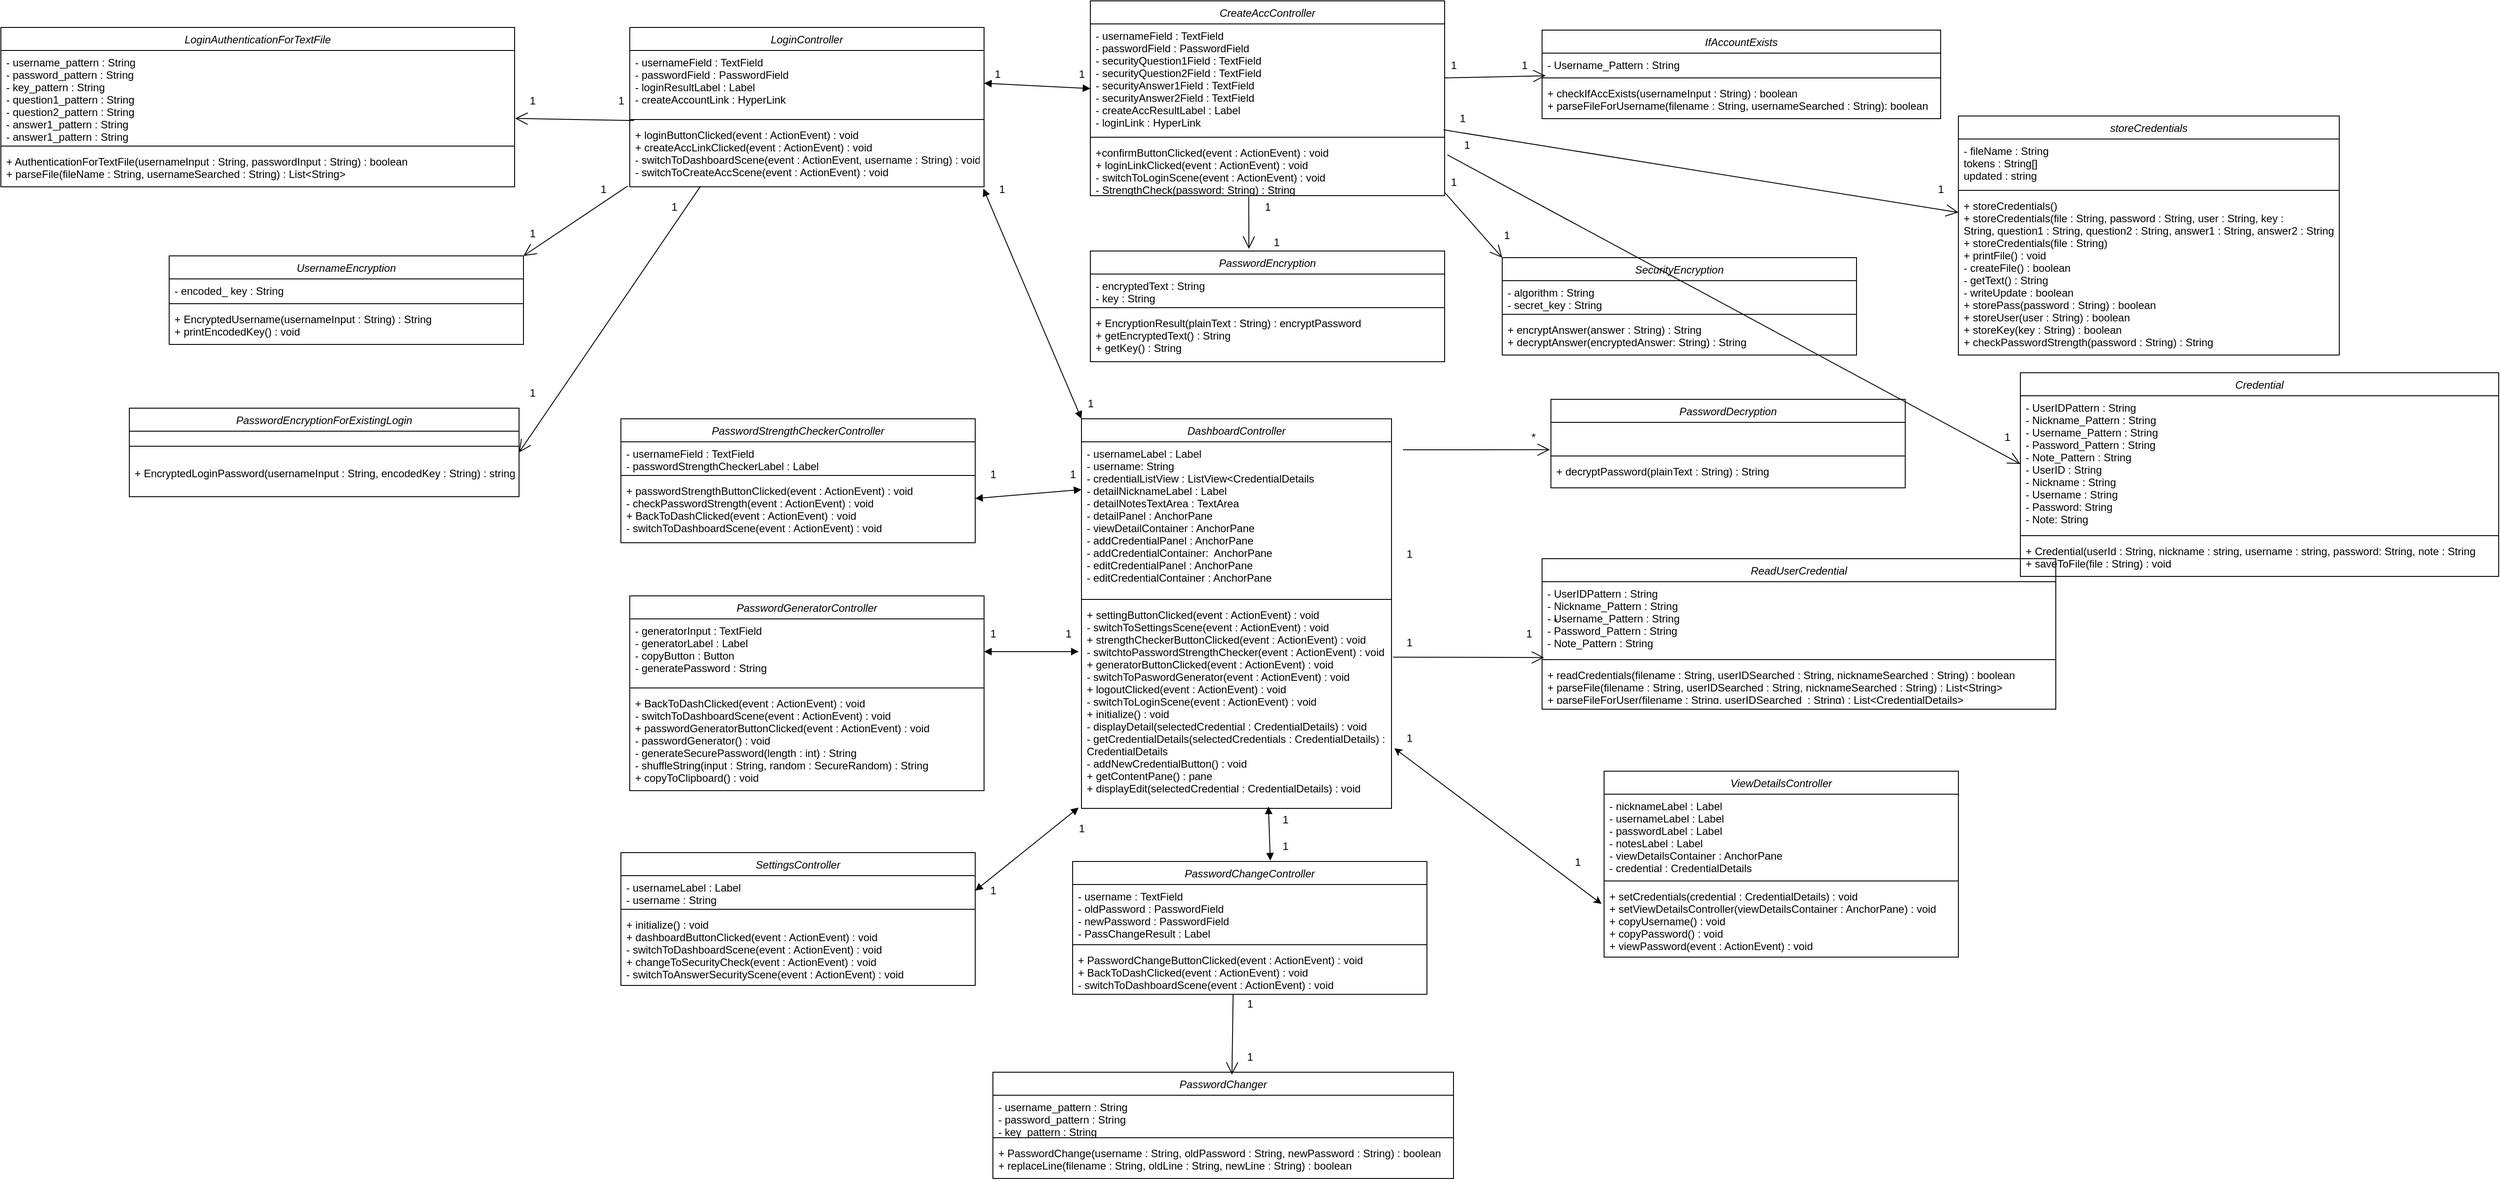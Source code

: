 <mxfile version="25.0.3">
  <diagram id="C5RBs43oDa-KdzZeNtuy" name="Page-1">
    <mxGraphModel dx="2074" dy="1121" grid="1" gridSize="10" guides="1" tooltips="1" connect="1" arrows="1" fold="1" page="1" pageScale="1" pageWidth="3000" pageHeight="1500" math="0" shadow="0">
      <root>
        <mxCell id="WIyWlLk6GJQsqaUBKTNV-0" />
        <mxCell id="WIyWlLk6GJQsqaUBKTNV-1" parent="WIyWlLk6GJQsqaUBKTNV-0" />
        <mxCell id="zkfFHV4jXpPFQw0GAbJ--0" value="LoginController" style="swimlane;fontStyle=2;align=center;verticalAlign=top;childLayout=stackLayout;horizontal=1;startSize=26;horizontalStack=0;resizeParent=1;resizeLast=0;collapsible=1;marginBottom=0;rounded=0;shadow=0;strokeWidth=1;" parent="WIyWlLk6GJQsqaUBKTNV-1" vertex="1">
          <mxGeometry x="890" y="90" width="400" height="180" as="geometry">
            <mxRectangle x="230" y="140" width="160" height="26" as="alternateBounds" />
          </mxGeometry>
        </mxCell>
        <mxCell id="zkfFHV4jXpPFQw0GAbJ--1" value="- usernameField : TextField&#xa;- passwordField : PasswordField&#xa;- loginResultLabel : Label&#xa;- createAccountLink : HyperLink&#xa;&#xa;" style="text;align=left;verticalAlign=top;spacingLeft=4;spacingRight=4;overflow=hidden;rotatable=0;points=[[0,0.5],[1,0.5]];portConstraint=eastwest;" parent="zkfFHV4jXpPFQw0GAbJ--0" vertex="1">
          <mxGeometry y="26" width="400" height="74" as="geometry" />
        </mxCell>
        <mxCell id="zkfFHV4jXpPFQw0GAbJ--4" value="" style="line;html=1;strokeWidth=1;align=left;verticalAlign=middle;spacingTop=-1;spacingLeft=3;spacingRight=3;rotatable=0;labelPosition=right;points=[];portConstraint=eastwest;" parent="zkfFHV4jXpPFQw0GAbJ--0" vertex="1">
          <mxGeometry y="100" width="400" height="8" as="geometry" />
        </mxCell>
        <mxCell id="zkfFHV4jXpPFQw0GAbJ--5" value="+ loginButtonClicked(event : ActionEvent) : void&#xa;+ createAccLinkClicked(event : ActionEvent) : void&#xa;- switchToDashboardScene(event : ActionEvent, username : String) : void&#xa;- switchToCreateAccScene(event : ActionEvent) : void&#xa;&#xa;" style="text;align=left;verticalAlign=top;spacingLeft=4;spacingRight=4;overflow=hidden;rotatable=0;points=[[0,0.5],[1,0.5]];portConstraint=eastwest;" parent="zkfFHV4jXpPFQw0GAbJ--0" vertex="1">
          <mxGeometry y="108" width="400" height="72" as="geometry" />
        </mxCell>
        <mxCell id="l0dRIvrW9T533fnr_r0f-0" value="CreateAccController" style="swimlane;fontStyle=2;align=center;verticalAlign=top;childLayout=stackLayout;horizontal=1;startSize=26;horizontalStack=0;resizeParent=1;resizeLast=0;collapsible=1;marginBottom=0;rounded=0;shadow=0;strokeWidth=1;" parent="WIyWlLk6GJQsqaUBKTNV-1" vertex="1">
          <mxGeometry x="1410" y="60" width="400" height="220" as="geometry">
            <mxRectangle x="230" y="140" width="160" height="26" as="alternateBounds" />
          </mxGeometry>
        </mxCell>
        <mxCell id="l0dRIvrW9T533fnr_r0f-1" value="- usernameField : TextField&#xa;- passwordField : PasswordField&#xa;- securityQuestion1Field : TextField&#xa;- securityQuestion2Field : TextField&#xa;- securityAnswer1Field : TextField&#xa;- securityAnswer2Field : TextField&#xa;- createAccResultLabel : Label&#xa;- loginLink : HyperLink&#xa;&#xa;&#xa;" style="text;align=left;verticalAlign=top;spacingLeft=4;spacingRight=4;overflow=hidden;rotatable=0;points=[[0,0.5],[1,0.5]];portConstraint=eastwest;" parent="l0dRIvrW9T533fnr_r0f-0" vertex="1">
          <mxGeometry y="26" width="400" height="124" as="geometry" />
        </mxCell>
        <mxCell id="l0dRIvrW9T533fnr_r0f-2" value="" style="line;html=1;strokeWidth=1;align=left;verticalAlign=middle;spacingTop=-1;spacingLeft=3;spacingRight=3;rotatable=0;labelPosition=right;points=[];portConstraint=eastwest;" parent="l0dRIvrW9T533fnr_r0f-0" vertex="1">
          <mxGeometry y="150" width="400" height="8" as="geometry" />
        </mxCell>
        <mxCell id="l0dRIvrW9T533fnr_r0f-3" value="+confirmButtonClicked(event : ActionEvent) : void&#xa;+ loginLinkClicked(event : ActionEvent) : void&#xa;- switchToLoginScene(event : ActionEvent) : void&#xa;- StrengthCheck(password: String) : String&#xa;" style="text;align=left;verticalAlign=top;spacingLeft=4;spacingRight=4;overflow=hidden;rotatable=0;points=[[0,0.5],[1,0.5]];portConstraint=eastwest;" parent="l0dRIvrW9T533fnr_r0f-0" vertex="1">
          <mxGeometry y="158" width="400" height="62" as="geometry" />
        </mxCell>
        <mxCell id="l0dRIvrW9T533fnr_r0f-4" value="DashboardController" style="swimlane;fontStyle=2;align=center;verticalAlign=top;childLayout=stackLayout;horizontal=1;startSize=26;horizontalStack=0;resizeParent=1;resizeLast=0;collapsible=1;marginBottom=0;rounded=0;shadow=0;strokeWidth=1;" parent="WIyWlLk6GJQsqaUBKTNV-1" vertex="1">
          <mxGeometry x="1400" y="532" width="350" height="440" as="geometry">
            <mxRectangle x="230" y="140" width="160" height="26" as="alternateBounds" />
          </mxGeometry>
        </mxCell>
        <mxCell id="l0dRIvrW9T533fnr_r0f-5" value="- usernameLabel : Label&#xa;- username: String&#xa;- credentialListView : ListView&lt;CredentialDetails&#xa;- detailNicknameLabel : Label&#xa;- detailNotesTextArea : TextArea&#xa;- detailPanel : AnchorPane&#xa;- viewDetailContainer : AnchorPane&#xa;- addCredentialPanel : AnchorPane&#xa;- addCredentialContainer:  AnchorPane&#xa;- editCredentialPanel : AnchorPane&#xa;- editCredentialContainer : AnchorPane&#xa;&#xa;&#xa;&#xa;" style="text;align=left;verticalAlign=top;spacingLeft=4;spacingRight=4;overflow=hidden;rotatable=0;points=[[0,0.5],[1,0.5]];portConstraint=eastwest;" parent="l0dRIvrW9T533fnr_r0f-4" vertex="1">
          <mxGeometry y="26" width="350" height="174" as="geometry" />
        </mxCell>
        <mxCell id="l0dRIvrW9T533fnr_r0f-6" value="" style="line;html=1;strokeWidth=1;align=left;verticalAlign=middle;spacingTop=-1;spacingLeft=3;spacingRight=3;rotatable=0;labelPosition=right;points=[];portConstraint=eastwest;" parent="l0dRIvrW9T533fnr_r0f-4" vertex="1">
          <mxGeometry y="200" width="350" height="8" as="geometry" />
        </mxCell>
        <mxCell id="l0dRIvrW9T533fnr_r0f-7" value="+ settingButtonClicked(event : ActionEvent) : void&#xa;- switchToSettingsScene(event : ActionEvent) : void&#xa;+ strengthCheckerButtonClicked(event : ActionEvent) : void&#xa;- switchtoPasswordStrengthChecker(event : ActionEvent) : void&#xa;+ generatorButtonClicked(event : ActionEvent) : void&#xa;- switchToPaswordGenerator(event : ActionEvent) : void&#xa;+ logoutClicked(event : ActionEvent) : void&#xa;- switchToLoginScene(event : ActionEvent) : void&#xa;+ initialize() : void&#xa;- displayDetail(selectedCredential : CredentialDetails) : void&#xa;- getCredentialDetails(selectedCredentials : CredentialDetails) : &#xa;CredentialDetails&#xa;- addNewCredentialButton() : void&#xa;+ getContentPane() : pane&#xa;+ displayEdit(selectedCredential : CredentialDetails) : void&#xa;&#xa;&#xa;&#xa;&#xa;&#xa;&#xa;" style="text;align=left;verticalAlign=top;spacingLeft=4;spacingRight=4;overflow=hidden;rotatable=0;points=[[0,0.5],[1,0.5]];portConstraint=eastwest;" parent="l0dRIvrW9T533fnr_r0f-4" vertex="1">
          <mxGeometry y="208" width="350" height="232" as="geometry" />
        </mxCell>
        <mxCell id="l0dRIvrW9T533fnr_r0f-8" value="PasswordStrengthCheckerController" style="swimlane;fontStyle=2;align=center;verticalAlign=top;childLayout=stackLayout;horizontal=1;startSize=26;horizontalStack=0;resizeParent=1;resizeLast=0;collapsible=1;marginBottom=0;rounded=0;shadow=0;strokeWidth=1;" parent="WIyWlLk6GJQsqaUBKTNV-1" vertex="1">
          <mxGeometry x="880" y="532" width="400" height="140" as="geometry">
            <mxRectangle x="230" y="140" width="160" height="26" as="alternateBounds" />
          </mxGeometry>
        </mxCell>
        <mxCell id="l0dRIvrW9T533fnr_r0f-9" value="- usernameField : TextField&#xa;- passwordStrengthCheckerLabel : Label&#xa;&#xa;&#xa;" style="text;align=left;verticalAlign=top;spacingLeft=4;spacingRight=4;overflow=hidden;rotatable=0;points=[[0,0.5],[1,0.5]];portConstraint=eastwest;" parent="l0dRIvrW9T533fnr_r0f-8" vertex="1">
          <mxGeometry y="26" width="400" height="34" as="geometry" />
        </mxCell>
        <mxCell id="l0dRIvrW9T533fnr_r0f-10" value="" style="line;html=1;strokeWidth=1;align=left;verticalAlign=middle;spacingTop=-1;spacingLeft=3;spacingRight=3;rotatable=0;labelPosition=right;points=[];portConstraint=eastwest;" parent="l0dRIvrW9T533fnr_r0f-8" vertex="1">
          <mxGeometry y="60" width="400" height="8" as="geometry" />
        </mxCell>
        <mxCell id="l0dRIvrW9T533fnr_r0f-11" value="+ passwordStrengthButtonClicked(event : ActionEvent) : void&#xa;- checkPasswordStrength(event : ActionEvent) : void&#xa;+ BackToDashClicked(event : ActionEvent) : void&#xa;- switchToDashboardScene(event : ActionEvent) : void&#xa;" style="text;align=left;verticalAlign=top;spacingLeft=4;spacingRight=4;overflow=hidden;rotatable=0;points=[[0,0.5],[1,0.5]];portConstraint=eastwest;" parent="l0dRIvrW9T533fnr_r0f-8" vertex="1">
          <mxGeometry y="68" width="400" height="62" as="geometry" />
        </mxCell>
        <mxCell id="l0dRIvrW9T533fnr_r0f-12" value="PasswordGeneratorController" style="swimlane;fontStyle=2;align=center;verticalAlign=top;childLayout=stackLayout;horizontal=1;startSize=26;horizontalStack=0;resizeParent=1;resizeLast=0;collapsible=1;marginBottom=0;rounded=0;shadow=0;strokeWidth=1;" parent="WIyWlLk6GJQsqaUBKTNV-1" vertex="1">
          <mxGeometry x="890" y="732" width="400" height="220" as="geometry">
            <mxRectangle x="230" y="140" width="160" height="26" as="alternateBounds" />
          </mxGeometry>
        </mxCell>
        <mxCell id="l0dRIvrW9T533fnr_r0f-13" value="- generatorInput : TextField&#xa;- generatorLabel : Label&#xa;- copyButton : Button&#xa;- generatePassword : String&#xa;&#xa;&#xa;&#xa;" style="text;align=left;verticalAlign=top;spacingLeft=4;spacingRight=4;overflow=hidden;rotatable=0;points=[[0,0.5],[1,0.5]];portConstraint=eastwest;" parent="l0dRIvrW9T533fnr_r0f-12" vertex="1">
          <mxGeometry y="26" width="400" height="74" as="geometry" />
        </mxCell>
        <mxCell id="l0dRIvrW9T533fnr_r0f-14" value="" style="line;html=1;strokeWidth=1;align=left;verticalAlign=middle;spacingTop=-1;spacingLeft=3;spacingRight=3;rotatable=0;labelPosition=right;points=[];portConstraint=eastwest;" parent="l0dRIvrW9T533fnr_r0f-12" vertex="1">
          <mxGeometry y="100" width="400" height="8" as="geometry" />
        </mxCell>
        <mxCell id="l0dRIvrW9T533fnr_r0f-15" value="+ BackToDashClicked(event : ActionEvent) : void&#xa;- switchToDashboardScene(event : ActionEvent) : void&#xa;+ passwordGeneratorButtonClicked(event : ActionEvent) : void&#xa;- passwordGenerator() : void&#xa;- generateSecurePassword(length : int) : String&#xa;- shuffleString(input : String, random : SecureRandom) : String&#xa;+ copyToClipboard() : void&#xa;&#xa;" style="text;align=left;verticalAlign=top;spacingLeft=4;spacingRight=4;overflow=hidden;rotatable=0;points=[[0,0.5],[1,0.5]];portConstraint=eastwest;" parent="l0dRIvrW9T533fnr_r0f-12" vertex="1">
          <mxGeometry y="108" width="400" height="112" as="geometry" />
        </mxCell>
        <mxCell id="l0dRIvrW9T533fnr_r0f-16" value="SettingsController" style="swimlane;fontStyle=2;align=center;verticalAlign=top;childLayout=stackLayout;horizontal=1;startSize=26;horizontalStack=0;resizeParent=1;resizeLast=0;collapsible=1;marginBottom=0;rounded=0;shadow=0;strokeWidth=1;" parent="WIyWlLk6GJQsqaUBKTNV-1" vertex="1">
          <mxGeometry x="880" y="1022" width="400" height="150" as="geometry">
            <mxRectangle x="230" y="140" width="160" height="26" as="alternateBounds" />
          </mxGeometry>
        </mxCell>
        <mxCell id="l0dRIvrW9T533fnr_r0f-17" value="- usernameLabel : Label&#xa;- username : String&#xa;&#xa;&#xa;" style="text;align=left;verticalAlign=top;spacingLeft=4;spacingRight=4;overflow=hidden;rotatable=0;points=[[0,0.5],[1,0.5]];portConstraint=eastwest;" parent="l0dRIvrW9T533fnr_r0f-16" vertex="1">
          <mxGeometry y="26" width="400" height="34" as="geometry" />
        </mxCell>
        <mxCell id="l0dRIvrW9T533fnr_r0f-18" value="" style="line;html=1;strokeWidth=1;align=left;verticalAlign=middle;spacingTop=-1;spacingLeft=3;spacingRight=3;rotatable=0;labelPosition=right;points=[];portConstraint=eastwest;" parent="l0dRIvrW9T533fnr_r0f-16" vertex="1">
          <mxGeometry y="60" width="400" height="8" as="geometry" />
        </mxCell>
        <mxCell id="l0dRIvrW9T533fnr_r0f-19" value="+ initialize() : void&#xa;+ dashboardButtonClicked(event : ActionEvent) : void&#xa;- switchToDashboardScene(event : ActionEvent) : void&#xa;+ changeToSecurityCheck(event : ActionEvent) : void&#xa;- switchToAnswerSecurityScene(event : ActionEvent) : void&#xa;&#xa;&#xa;" style="text;align=left;verticalAlign=top;spacingLeft=4;spacingRight=4;overflow=hidden;rotatable=0;points=[[0,0.5],[1,0.5]];portConstraint=eastwest;" parent="l0dRIvrW9T533fnr_r0f-16" vertex="1">
          <mxGeometry y="68" width="400" height="82" as="geometry" />
        </mxCell>
        <mxCell id="l0dRIvrW9T533fnr_r0f-20" value="IfAccountExists" style="swimlane;fontStyle=2;align=center;verticalAlign=top;childLayout=stackLayout;horizontal=1;startSize=26;horizontalStack=0;resizeParent=1;resizeLast=0;collapsible=1;marginBottom=0;rounded=0;shadow=0;strokeWidth=1;" parent="WIyWlLk6GJQsqaUBKTNV-1" vertex="1">
          <mxGeometry x="1920" y="93" width="450" height="100" as="geometry">
            <mxRectangle x="230" y="140" width="160" height="26" as="alternateBounds" />
          </mxGeometry>
        </mxCell>
        <mxCell id="l0dRIvrW9T533fnr_r0f-21" value="- Username_Pattern : String&#xa;&#xa;&#xa;" style="text;align=left;verticalAlign=top;spacingLeft=4;spacingRight=4;overflow=hidden;rotatable=0;points=[[0,0.5],[1,0.5]];portConstraint=eastwest;" parent="l0dRIvrW9T533fnr_r0f-20" vertex="1">
          <mxGeometry y="26" width="450" height="24" as="geometry" />
        </mxCell>
        <mxCell id="l0dRIvrW9T533fnr_r0f-22" value="" style="line;html=1;strokeWidth=1;align=left;verticalAlign=middle;spacingTop=-1;spacingLeft=3;spacingRight=3;rotatable=0;labelPosition=right;points=[];portConstraint=eastwest;" parent="l0dRIvrW9T533fnr_r0f-20" vertex="1">
          <mxGeometry y="50" width="450" height="8" as="geometry" />
        </mxCell>
        <mxCell id="l0dRIvrW9T533fnr_r0f-23" value="+ checkIfAccExists(usernameInput : String) : boolean&#xa;+ parseFileForUsername(filename : String, usernameSearched : String): boolean&#xa;&#xa;&#xa;" style="text;align=left;verticalAlign=top;spacingLeft=4;spacingRight=4;overflow=hidden;rotatable=0;points=[[0,0.5],[1,0.5]];portConstraint=eastwest;" parent="l0dRIvrW9T533fnr_r0f-20" vertex="1">
          <mxGeometry y="58" width="450" height="42" as="geometry" />
        </mxCell>
        <mxCell id="l0dRIvrW9T533fnr_r0f-25" value="ReadUserCredential" style="swimlane;fontStyle=2;align=center;verticalAlign=top;childLayout=stackLayout;horizontal=1;startSize=26;horizontalStack=0;resizeParent=1;resizeLast=0;collapsible=1;marginBottom=0;rounded=0;shadow=0;strokeWidth=1;" parent="WIyWlLk6GJQsqaUBKTNV-1" vertex="1">
          <mxGeometry x="1920" y="690" width="580" height="170" as="geometry">
            <mxRectangle x="230" y="140" width="160" height="26" as="alternateBounds" />
          </mxGeometry>
        </mxCell>
        <mxCell id="l0dRIvrW9T533fnr_r0f-26" value="- UserIDPattern : String&#xa;- Nickname_Pattern : String&#xa;- Username_Pattern : String&#xa;- Password_Pattern : String&#xa;- Note_Pattern : String&#xa;&#xa;&#xa;&#xa;&#xa;" style="text;align=left;verticalAlign=top;spacingLeft=4;spacingRight=4;overflow=hidden;rotatable=0;points=[[0,0.5],[1,0.5]];portConstraint=eastwest;" parent="l0dRIvrW9T533fnr_r0f-25" vertex="1">
          <mxGeometry y="26" width="580" height="84" as="geometry" />
        </mxCell>
        <mxCell id="l0dRIvrW9T533fnr_r0f-27" value="" style="line;html=1;strokeWidth=1;align=left;verticalAlign=middle;spacingTop=-1;spacingLeft=3;spacingRight=3;rotatable=0;labelPosition=right;points=[];portConstraint=eastwest;" parent="l0dRIvrW9T533fnr_r0f-25" vertex="1">
          <mxGeometry y="110" width="580" height="8" as="geometry" />
        </mxCell>
        <mxCell id="l0dRIvrW9T533fnr_r0f-28" value="+ readCredentials(filename : String, userIDSearched : String, nicknameSearched : String) : boolean&#xa;+ parseFile(filename : String, userIDSearched : String, nicknameSearched : String) : List&lt;String&gt;&#xa;+ parseFileForUser(filename : String, userIDSearched  : String) : List&lt;CredentialDetails&gt;&#xa;&#xa;&#xa;&#xa;&#xa;" style="text;align=left;verticalAlign=top;spacingLeft=4;spacingRight=4;overflow=hidden;rotatable=0;points=[[0,0.5],[1,0.5]];portConstraint=eastwest;" parent="l0dRIvrW9T533fnr_r0f-25" vertex="1">
          <mxGeometry y="118" width="580" height="42" as="geometry" />
        </mxCell>
        <mxCell id="l0dRIvrW9T533fnr_r0f-29" value="LoginAuthenticationForTextFile" style="swimlane;fontStyle=2;align=center;verticalAlign=top;childLayout=stackLayout;horizontal=1;startSize=26;horizontalStack=0;resizeParent=1;resizeLast=0;collapsible=1;marginBottom=0;rounded=0;shadow=0;strokeWidth=1;" parent="WIyWlLk6GJQsqaUBKTNV-1" vertex="1">
          <mxGeometry x="180" y="90" width="580" height="180" as="geometry">
            <mxRectangle x="230" y="140" width="160" height="26" as="alternateBounds" />
          </mxGeometry>
        </mxCell>
        <mxCell id="l0dRIvrW9T533fnr_r0f-30" value="- username_pattern : String&#xa;- password_pattern : String&#xa;- key_pattern : String&#xa;- question1_pattern : String&#xa;- question2_pattern : String&#xa;- answer1_pattern : String&#xa;- answer1_pattern : String&#xa;&#xa;&#xa;&#xa;&#xa;" style="text;align=left;verticalAlign=top;spacingLeft=4;spacingRight=4;overflow=hidden;rotatable=0;points=[[0,0.5],[1,0.5]];portConstraint=eastwest;" parent="l0dRIvrW9T533fnr_r0f-29" vertex="1">
          <mxGeometry y="26" width="580" height="104" as="geometry" />
        </mxCell>
        <mxCell id="l0dRIvrW9T533fnr_r0f-31" value="" style="line;html=1;strokeWidth=1;align=left;verticalAlign=middle;spacingTop=-1;spacingLeft=3;spacingRight=3;rotatable=0;labelPosition=right;points=[];portConstraint=eastwest;" parent="l0dRIvrW9T533fnr_r0f-29" vertex="1">
          <mxGeometry y="130" width="580" height="8" as="geometry" />
        </mxCell>
        <mxCell id="l0dRIvrW9T533fnr_r0f-32" value="+ AuthenticationForTextFile(usernameInput : String, passwordInput : String) : boolean&#xa;+ parseFile(fileName : String, usernameSearched : String) : List&lt;String&gt;&#xa;&#xa;&#xa;&#xa;&#xa;&#xa;" style="text;align=left;verticalAlign=top;spacingLeft=4;spacingRight=4;overflow=hidden;rotatable=0;points=[[0,0.5],[1,0.5]];portConstraint=eastwest;" parent="l0dRIvrW9T533fnr_r0f-29" vertex="1">
          <mxGeometry y="138" width="580" height="42" as="geometry" />
        </mxCell>
        <mxCell id="l0dRIvrW9T533fnr_r0f-33" value="PasswordChangeController" style="swimlane;fontStyle=2;align=center;verticalAlign=top;childLayout=stackLayout;horizontal=1;startSize=26;horizontalStack=0;resizeParent=1;resizeLast=0;collapsible=1;marginBottom=0;rounded=0;shadow=0;strokeWidth=1;" parent="WIyWlLk6GJQsqaUBKTNV-1" vertex="1">
          <mxGeometry x="1390" y="1032" width="400" height="150" as="geometry">
            <mxRectangle x="230" y="140" width="160" height="26" as="alternateBounds" />
          </mxGeometry>
        </mxCell>
        <mxCell id="l0dRIvrW9T533fnr_r0f-34" value="- username : TextField&#xa;- oldPassword : PasswordField&#xa;- newPassword : PasswordField&#xa;- PassChangeResult : Label&#xa;&#xa;&#xa;&#xa;" style="text;align=left;verticalAlign=top;spacingLeft=4;spacingRight=4;overflow=hidden;rotatable=0;points=[[0,0.5],[1,0.5]];portConstraint=eastwest;" parent="l0dRIvrW9T533fnr_r0f-33" vertex="1">
          <mxGeometry y="26" width="400" height="64" as="geometry" />
        </mxCell>
        <mxCell id="l0dRIvrW9T533fnr_r0f-35" value="" style="line;html=1;strokeWidth=1;align=left;verticalAlign=middle;spacingTop=-1;spacingLeft=3;spacingRight=3;rotatable=0;labelPosition=right;points=[];portConstraint=eastwest;" parent="l0dRIvrW9T533fnr_r0f-33" vertex="1">
          <mxGeometry y="90" width="400" height="8" as="geometry" />
        </mxCell>
        <mxCell id="l0dRIvrW9T533fnr_r0f-36" value="+ PasswordChangeButtonClicked(event : ActionEvent) : void&#xa;+ BackToDashClicked(event : ActionEvent) : void&#xa;- switchToDashboardScene(event : ActionEvent) : void" style="text;align=left;verticalAlign=top;spacingLeft=4;spacingRight=4;overflow=hidden;rotatable=0;points=[[0,0.5],[1,0.5]];portConstraint=eastwest;" parent="l0dRIvrW9T533fnr_r0f-33" vertex="1">
          <mxGeometry y="98" width="400" height="52" as="geometry" />
        </mxCell>
        <mxCell id="l0dRIvrW9T533fnr_r0f-37" value="PasswordEncryption" style="swimlane;fontStyle=2;align=center;verticalAlign=top;childLayout=stackLayout;horizontal=1;startSize=26;horizontalStack=0;resizeParent=1;resizeLast=0;collapsible=1;marginBottom=0;rounded=0;shadow=0;strokeWidth=1;" parent="WIyWlLk6GJQsqaUBKTNV-1" vertex="1">
          <mxGeometry x="1410" y="342.5" width="400" height="125" as="geometry">
            <mxRectangle x="230" y="140" width="160" height="26" as="alternateBounds" />
          </mxGeometry>
        </mxCell>
        <mxCell id="l0dRIvrW9T533fnr_r0f-38" value="- encryptedText : String&#xa;- key : String" style="text;align=left;verticalAlign=top;spacingLeft=4;spacingRight=4;overflow=hidden;rotatable=0;points=[[0,0.5],[1,0.5]];portConstraint=eastwest;" parent="l0dRIvrW9T533fnr_r0f-37" vertex="1">
          <mxGeometry y="26" width="400" height="34" as="geometry" />
        </mxCell>
        <mxCell id="l0dRIvrW9T533fnr_r0f-39" value="" style="line;html=1;strokeWidth=1;align=left;verticalAlign=middle;spacingTop=-1;spacingLeft=3;spacingRight=3;rotatable=0;labelPosition=right;points=[];portConstraint=eastwest;" parent="l0dRIvrW9T533fnr_r0f-37" vertex="1">
          <mxGeometry y="60" width="400" height="8" as="geometry" />
        </mxCell>
        <mxCell id="l0dRIvrW9T533fnr_r0f-40" value="+ EncryptionResult(plainText : String) : encryptPassword&#xa;+ getEncryptedText() : String&#xa;+ getKey() : String&#xa;&#xa;" style="text;align=left;verticalAlign=top;spacingLeft=4;spacingRight=4;overflow=hidden;rotatable=0;points=[[0,0.5],[1,0.5]];portConstraint=eastwest;" parent="l0dRIvrW9T533fnr_r0f-37" vertex="1">
          <mxGeometry y="68" width="400" height="52" as="geometry" />
        </mxCell>
        <mxCell id="l0dRIvrW9T533fnr_r0f-42" value="PasswordDecryption" style="swimlane;fontStyle=2;align=center;verticalAlign=top;childLayout=stackLayout;horizontal=1;startSize=26;horizontalStack=0;resizeParent=1;resizeLast=0;collapsible=1;marginBottom=0;rounded=0;shadow=0;strokeWidth=1;" parent="WIyWlLk6GJQsqaUBKTNV-1" vertex="1">
          <mxGeometry x="1930" y="510" width="400" height="100" as="geometry">
            <mxRectangle x="230" y="140" width="160" height="26" as="alternateBounds" />
          </mxGeometry>
        </mxCell>
        <mxCell id="l0dRIvrW9T533fnr_r0f-43" value="&#xa;" style="text;align=left;verticalAlign=top;spacingLeft=4;spacingRight=4;overflow=hidden;rotatable=0;points=[[0,0.5],[1,0.5]];portConstraint=eastwest;" parent="l0dRIvrW9T533fnr_r0f-42" vertex="1">
          <mxGeometry y="26" width="400" height="34" as="geometry" />
        </mxCell>
        <mxCell id="l0dRIvrW9T533fnr_r0f-44" value="" style="line;html=1;strokeWidth=1;align=left;verticalAlign=middle;spacingTop=-1;spacingLeft=3;spacingRight=3;rotatable=0;labelPosition=right;points=[];portConstraint=eastwest;" parent="l0dRIvrW9T533fnr_r0f-42" vertex="1">
          <mxGeometry y="60" width="400" height="8" as="geometry" />
        </mxCell>
        <mxCell id="l0dRIvrW9T533fnr_r0f-45" value="+ decryptPassword(plainText : String) : String&#xa;&#xa;" style="text;align=left;verticalAlign=top;spacingLeft=4;spacingRight=4;overflow=hidden;rotatable=0;points=[[0,0.5],[1,0.5]];portConstraint=eastwest;" parent="l0dRIvrW9T533fnr_r0f-42" vertex="1">
          <mxGeometry y="68" width="400" height="32" as="geometry" />
        </mxCell>
        <mxCell id="l0dRIvrW9T533fnr_r0f-46" value="PasswordChanger" style="swimlane;fontStyle=2;align=center;verticalAlign=top;childLayout=stackLayout;horizontal=1;startSize=26;horizontalStack=0;resizeParent=1;resizeLast=0;collapsible=1;marginBottom=0;rounded=0;shadow=0;strokeWidth=1;" parent="WIyWlLk6GJQsqaUBKTNV-1" vertex="1">
          <mxGeometry x="1300" y="1270" width="520" height="120" as="geometry">
            <mxRectangle x="230" y="140" width="160" height="26" as="alternateBounds" />
          </mxGeometry>
        </mxCell>
        <mxCell id="l0dRIvrW9T533fnr_r0f-47" value="- username_pattern : String&#xa;- password_pattern : String&#xa;- key_pattern : String" style="text;align=left;verticalAlign=top;spacingLeft=4;spacingRight=4;overflow=hidden;rotatable=0;points=[[0,0.5],[1,0.5]];portConstraint=eastwest;" parent="l0dRIvrW9T533fnr_r0f-46" vertex="1">
          <mxGeometry y="26" width="520" height="44" as="geometry" />
        </mxCell>
        <mxCell id="l0dRIvrW9T533fnr_r0f-48" value="" style="line;html=1;strokeWidth=1;align=left;verticalAlign=middle;spacingTop=-1;spacingLeft=3;spacingRight=3;rotatable=0;labelPosition=right;points=[];portConstraint=eastwest;" parent="l0dRIvrW9T533fnr_r0f-46" vertex="1">
          <mxGeometry y="70" width="520" height="8" as="geometry" />
        </mxCell>
        <mxCell id="l0dRIvrW9T533fnr_r0f-49" value="+ PasswordChange(username : String, oldPassword : String, newPassword : String) : boolean&#xa;+ replaceLine(filename : String, oldLine : String, newLine : String) : boolean&#xa;" style="text;align=left;verticalAlign=top;spacingLeft=4;spacingRight=4;overflow=hidden;rotatable=0;points=[[0,0.5],[1,0.5]];portConstraint=eastwest;" parent="l0dRIvrW9T533fnr_r0f-46" vertex="1">
          <mxGeometry y="78" width="520" height="42" as="geometry" />
        </mxCell>
        <mxCell id="l0dRIvrW9T533fnr_r0f-50" value="SecurityEncryption" style="swimlane;fontStyle=2;align=center;verticalAlign=top;childLayout=stackLayout;horizontal=1;startSize=26;horizontalStack=0;resizeParent=1;resizeLast=0;collapsible=1;marginBottom=0;rounded=0;shadow=0;strokeWidth=1;" parent="WIyWlLk6GJQsqaUBKTNV-1" vertex="1">
          <mxGeometry x="1875" y="350" width="400" height="110" as="geometry">
            <mxRectangle x="230" y="140" width="160" height="26" as="alternateBounds" />
          </mxGeometry>
        </mxCell>
        <mxCell id="l0dRIvrW9T533fnr_r0f-51" value="- algorithm : String&#xa;- secret_key : String" style="text;align=left;verticalAlign=top;spacingLeft=4;spacingRight=4;overflow=hidden;rotatable=0;points=[[0,0.5],[1,0.5]];portConstraint=eastwest;" parent="l0dRIvrW9T533fnr_r0f-50" vertex="1">
          <mxGeometry y="26" width="400" height="34" as="geometry" />
        </mxCell>
        <mxCell id="l0dRIvrW9T533fnr_r0f-52" value="" style="line;html=1;strokeWidth=1;align=left;verticalAlign=middle;spacingTop=-1;spacingLeft=3;spacingRight=3;rotatable=0;labelPosition=right;points=[];portConstraint=eastwest;" parent="l0dRIvrW9T533fnr_r0f-50" vertex="1">
          <mxGeometry y="60" width="400" height="8" as="geometry" />
        </mxCell>
        <mxCell id="l0dRIvrW9T533fnr_r0f-53" value="+ encryptAnswer(answer : String) : String&#xa;+ decryptAnswer(encryptedAnswer: String) : String&#xa;&#xa;&#xa;" style="text;align=left;verticalAlign=top;spacingLeft=4;spacingRight=4;overflow=hidden;rotatable=0;points=[[0,0.5],[1,0.5]];portConstraint=eastwest;" parent="l0dRIvrW9T533fnr_r0f-50" vertex="1">
          <mxGeometry y="68" width="400" height="42" as="geometry" />
        </mxCell>
        <mxCell id="l0dRIvrW9T533fnr_r0f-54" value="storeCredentials" style="swimlane;fontStyle=2;align=center;verticalAlign=top;childLayout=stackLayout;horizontal=1;startSize=26;horizontalStack=0;resizeParent=1;resizeLast=0;collapsible=1;marginBottom=0;rounded=0;shadow=0;strokeWidth=1;" parent="WIyWlLk6GJQsqaUBKTNV-1" vertex="1">
          <mxGeometry x="2390" y="190" width="430" height="270" as="geometry">
            <mxRectangle x="230" y="140" width="160" height="26" as="alternateBounds" />
          </mxGeometry>
        </mxCell>
        <mxCell id="l0dRIvrW9T533fnr_r0f-55" value="- fileName : String&#xa;tokens : String[]&#xa;updated : string" style="text;align=left;verticalAlign=top;spacingLeft=4;spacingRight=4;overflow=hidden;rotatable=0;points=[[0,0.5],[1,0.5]];portConstraint=eastwest;" parent="l0dRIvrW9T533fnr_r0f-54" vertex="1">
          <mxGeometry y="26" width="430" height="54" as="geometry" />
        </mxCell>
        <mxCell id="l0dRIvrW9T533fnr_r0f-56" value="" style="line;html=1;strokeWidth=1;align=left;verticalAlign=middle;spacingTop=-1;spacingLeft=3;spacingRight=3;rotatable=0;labelPosition=right;points=[];portConstraint=eastwest;" parent="l0dRIvrW9T533fnr_r0f-54" vertex="1">
          <mxGeometry y="80" width="430" height="8" as="geometry" />
        </mxCell>
        <mxCell id="l0dRIvrW9T533fnr_r0f-57" value="+ storeCredentials()&#xa;+ storeCredentials(file : String, password : String, user : String, key : &#xa;String, question1 : String, question2 : String, answer1 : String, answer2 : String)&#xa;+ storeCredentials(file : String)&#xa;+ printFile() : void&#xa;- createFile() : boolean&#xa;- getText() : String&#xa;- writeUpdate : boolean&#xa;+ storePass(password : String) : boolean&#xa;+ storeUser(user : String) : boolean&#xa;+ storeKey(key : String) : boolean&#xa;+ checkPasswordStrength(password : String) : String&#xa;" style="text;align=left;verticalAlign=top;spacingLeft=4;spacingRight=4;overflow=hidden;rotatable=0;points=[[0,0.5],[1,0.5]];portConstraint=eastwest;" parent="l0dRIvrW9T533fnr_r0f-54" vertex="1">
          <mxGeometry y="88" width="430" height="182" as="geometry" />
        </mxCell>
        <mxCell id="l0dRIvrW9T533fnr_r0f-58" value="UsernameEncryption" style="swimlane;fontStyle=2;align=center;verticalAlign=top;childLayout=stackLayout;horizontal=1;startSize=26;horizontalStack=0;resizeParent=1;resizeLast=0;collapsible=1;marginBottom=0;rounded=0;shadow=0;strokeWidth=1;" parent="WIyWlLk6GJQsqaUBKTNV-1" vertex="1">
          <mxGeometry x="370" y="348" width="400" height="100" as="geometry">
            <mxRectangle x="230" y="140" width="160" height="26" as="alternateBounds" />
          </mxGeometry>
        </mxCell>
        <mxCell id="l0dRIvrW9T533fnr_r0f-59" value="- encoded_ key : String" style="text;align=left;verticalAlign=top;spacingLeft=4;spacingRight=4;overflow=hidden;rotatable=0;points=[[0,0.5],[1,0.5]];portConstraint=eastwest;" parent="l0dRIvrW9T533fnr_r0f-58" vertex="1">
          <mxGeometry y="26" width="400" height="24" as="geometry" />
        </mxCell>
        <mxCell id="l0dRIvrW9T533fnr_r0f-60" value="" style="line;html=1;strokeWidth=1;align=left;verticalAlign=middle;spacingTop=-1;spacingLeft=3;spacingRight=3;rotatable=0;labelPosition=right;points=[];portConstraint=eastwest;" parent="l0dRIvrW9T533fnr_r0f-58" vertex="1">
          <mxGeometry y="50" width="400" height="8" as="geometry" />
        </mxCell>
        <mxCell id="l0dRIvrW9T533fnr_r0f-61" value="+ EncryptedUsername(usernameInput : String) : String&#xa;+ printEncodedKey() : void&#xa;&#xa;&#xa;&#xa;" style="text;align=left;verticalAlign=top;spacingLeft=4;spacingRight=4;overflow=hidden;rotatable=0;points=[[0,0.5],[1,0.5]];portConstraint=eastwest;" parent="l0dRIvrW9T533fnr_r0f-58" vertex="1">
          <mxGeometry y="58" width="400" height="42" as="geometry" />
        </mxCell>
        <mxCell id="l0dRIvrW9T533fnr_r0f-62" value="Credential" style="swimlane;fontStyle=2;align=center;verticalAlign=top;childLayout=stackLayout;horizontal=1;startSize=26;horizontalStack=0;resizeParent=1;resizeLast=0;collapsible=1;marginBottom=0;rounded=0;shadow=0;strokeWidth=1;" parent="WIyWlLk6GJQsqaUBKTNV-1" vertex="1">
          <mxGeometry x="2460" y="480" width="540" height="230" as="geometry">
            <mxRectangle x="230" y="140" width="160" height="26" as="alternateBounds" />
          </mxGeometry>
        </mxCell>
        <mxCell id="l0dRIvrW9T533fnr_r0f-63" value="- UserIDPattern : String&#xa;- Nickname_Pattern : String&#xa;- Username_Pattern : String&#xa;- Password_Pattern : String&#xa;- Note_Pattern : String&#xa;- UserID : String&#xa;- Nickname : String&#xa;- Username : String&#xa;- Password: String&#xa;- Note: String&#xa;" style="text;align=left;verticalAlign=top;spacingLeft=4;spacingRight=4;overflow=hidden;rotatable=0;points=[[0,0.5],[1,0.5]];portConstraint=eastwest;" parent="l0dRIvrW9T533fnr_r0f-62" vertex="1">
          <mxGeometry y="26" width="540" height="154" as="geometry" />
        </mxCell>
        <mxCell id="l0dRIvrW9T533fnr_r0f-64" value="" style="line;html=1;strokeWidth=1;align=left;verticalAlign=middle;spacingTop=-1;spacingLeft=3;spacingRight=3;rotatable=0;labelPosition=right;points=[];portConstraint=eastwest;" parent="l0dRIvrW9T533fnr_r0f-62" vertex="1">
          <mxGeometry y="180" width="540" height="8" as="geometry" />
        </mxCell>
        <mxCell id="l0dRIvrW9T533fnr_r0f-65" value="+ Credential(userId : String, nickname : string, username : string, password: String, note : String&#xa;+ saveToFile(file : String) : void" style="text;align=left;verticalAlign=top;spacingLeft=4;spacingRight=4;overflow=hidden;rotatable=0;points=[[0,0.5],[1,0.5]];portConstraint=eastwest;" parent="l0dRIvrW9T533fnr_r0f-62" vertex="1">
          <mxGeometry y="188" width="540" height="42" as="geometry" />
        </mxCell>
        <mxCell id="l0dRIvrW9T533fnr_r0f-67" value="PasswordEncryptionForExistingLogin" style="swimlane;fontStyle=2;align=center;verticalAlign=top;childLayout=stackLayout;horizontal=1;startSize=26;horizontalStack=0;resizeParent=1;resizeLast=0;collapsible=1;marginBottom=0;rounded=0;shadow=0;strokeWidth=1;" parent="WIyWlLk6GJQsqaUBKTNV-1" vertex="1">
          <mxGeometry x="325" y="520" width="440" height="100" as="geometry">
            <mxRectangle x="230" y="140" width="160" height="26" as="alternateBounds" />
          </mxGeometry>
        </mxCell>
        <mxCell id="l0dRIvrW9T533fnr_r0f-69" value="" style="line;html=1;strokeWidth=1;align=left;verticalAlign=middle;spacingTop=-1;spacingLeft=3;spacingRight=3;rotatable=0;labelPosition=right;points=[];portConstraint=eastwest;" parent="l0dRIvrW9T533fnr_r0f-67" vertex="1">
          <mxGeometry y="26" width="440" height="34" as="geometry" />
        </mxCell>
        <mxCell id="l0dRIvrW9T533fnr_r0f-70" value="+ EncryptedLoginPassword(usernameInput : String, encodedKey : String) : string&#xa;&#xa;&#xa;&#xa;" style="text;align=left;verticalAlign=top;spacingLeft=4;spacingRight=4;overflow=hidden;rotatable=0;points=[[0,0.5],[1,0.5]];portConstraint=eastwest;" parent="l0dRIvrW9T533fnr_r0f-67" vertex="1">
          <mxGeometry y="60" width="440" height="30" as="geometry" />
        </mxCell>
        <mxCell id="OhwirgPrC2YLUbsvfYcL-6" value="" style="endArrow=block;startArrow=block;endFill=1;startFill=1;html=1;rounded=0;exitX=0;exitY=0;exitDx=0;exitDy=0;entryX=0.998;entryY=1.028;entryDx=0;entryDy=0;entryPerimeter=0;" parent="WIyWlLk6GJQsqaUBKTNV-1" source="l0dRIvrW9T533fnr_r0f-4" target="zkfFHV4jXpPFQw0GAbJ--5" edge="1">
          <mxGeometry width="160" relative="1" as="geometry">
            <mxPoint x="1770" y="570" as="sourcePoint" />
            <mxPoint x="1930" y="570" as="targetPoint" />
          </mxGeometry>
        </mxCell>
        <mxCell id="OhwirgPrC2YLUbsvfYcL-7" value="" style="endArrow=block;startArrow=block;endFill=1;startFill=1;html=1;rounded=0;exitX=1;exitY=0.5;exitDx=0;exitDy=0;entryX=0;entryY=0.589;entryDx=0;entryDy=0;entryPerimeter=0;" parent="WIyWlLk6GJQsqaUBKTNV-1" source="zkfFHV4jXpPFQw0GAbJ--1" target="l0dRIvrW9T533fnr_r0f-1" edge="1">
          <mxGeometry width="160" relative="1" as="geometry">
            <mxPoint x="1770" y="570" as="sourcePoint" />
            <mxPoint x="1930" y="570" as="targetPoint" />
          </mxGeometry>
        </mxCell>
        <mxCell id="OhwirgPrC2YLUbsvfYcL-8" value="1" style="text;html=1;align=center;verticalAlign=middle;resizable=0;points=[];autosize=1;strokeColor=none;fillColor=none;" parent="WIyWlLk6GJQsqaUBKTNV-1" vertex="1">
          <mxGeometry x="1295" y="258" width="30" height="30" as="geometry" />
        </mxCell>
        <mxCell id="OhwirgPrC2YLUbsvfYcL-9" value="1" style="text;html=1;align=center;verticalAlign=middle;resizable=0;points=[];autosize=1;strokeColor=none;fillColor=none;" parent="WIyWlLk6GJQsqaUBKTNV-1" vertex="1">
          <mxGeometry x="1395" y="500" width="30" height="30" as="geometry" />
        </mxCell>
        <mxCell id="OhwirgPrC2YLUbsvfYcL-10" value="1" style="text;html=1;align=center;verticalAlign=middle;resizable=0;points=[];autosize=1;strokeColor=none;fillColor=none;" parent="WIyWlLk6GJQsqaUBKTNV-1" vertex="1">
          <mxGeometry x="1290" y="128" width="30" height="30" as="geometry" />
        </mxCell>
        <mxCell id="OhwirgPrC2YLUbsvfYcL-11" value="1" style="text;html=1;align=center;verticalAlign=middle;resizable=0;points=[];autosize=1;strokeColor=none;fillColor=none;" parent="WIyWlLk6GJQsqaUBKTNV-1" vertex="1">
          <mxGeometry x="1385" y="128" width="30" height="30" as="geometry" />
        </mxCell>
        <mxCell id="OhwirgPrC2YLUbsvfYcL-12" value="" style="endArrow=block;startArrow=block;endFill=1;startFill=1;html=1;rounded=0;exitX=1;exitY=0.355;exitDx=0;exitDy=0;exitPerimeter=0;entryX=0.833;entryY=1.065;entryDx=0;entryDy=0;entryPerimeter=0;" parent="WIyWlLk6GJQsqaUBKTNV-1" source="l0dRIvrW9T533fnr_r0f-11" target="OhwirgPrC2YLUbsvfYcL-23" edge="1">
          <mxGeometry width="160" relative="1" as="geometry">
            <mxPoint x="1760" y="702" as="sourcePoint" />
            <mxPoint x="1920" y="702" as="targetPoint" />
          </mxGeometry>
        </mxCell>
        <mxCell id="OhwirgPrC2YLUbsvfYcL-13" value="" style="endArrow=block;startArrow=block;endFill=1;startFill=1;html=1;rounded=0;entryX=-0.009;entryY=0.237;entryDx=0;entryDy=0;entryPerimeter=0;" parent="WIyWlLk6GJQsqaUBKTNV-1" source="l0dRIvrW9T533fnr_r0f-13" target="l0dRIvrW9T533fnr_r0f-7" edge="1">
          <mxGeometry width="160" relative="1" as="geometry">
            <mxPoint x="1760" y="702" as="sourcePoint" />
            <mxPoint x="1920" y="702" as="targetPoint" />
          </mxGeometry>
        </mxCell>
        <mxCell id="OhwirgPrC2YLUbsvfYcL-14" value="" style="endArrow=block;startArrow=block;endFill=1;startFill=1;html=1;rounded=0;exitX=0.558;exitY=-0.007;exitDx=0;exitDy=0;exitPerimeter=0;entryX=0.603;entryY=0.991;entryDx=0;entryDy=0;entryPerimeter=0;" parent="WIyWlLk6GJQsqaUBKTNV-1" source="l0dRIvrW9T533fnr_r0f-33" target="l0dRIvrW9T533fnr_r0f-7" edge="1">
          <mxGeometry width="160" relative="1" as="geometry">
            <mxPoint x="1760" y="702" as="sourcePoint" />
            <mxPoint x="1920" y="702" as="targetPoint" />
          </mxGeometry>
        </mxCell>
        <mxCell id="OhwirgPrC2YLUbsvfYcL-15" value="" style="endArrow=block;startArrow=block;endFill=1;startFill=1;html=1;rounded=0;exitX=1;exitY=0.5;exitDx=0;exitDy=0;entryX=-0.009;entryY=0.996;entryDx=0;entryDy=0;entryPerimeter=0;" parent="WIyWlLk6GJQsqaUBKTNV-1" source="l0dRIvrW9T533fnr_r0f-17" target="l0dRIvrW9T533fnr_r0f-7" edge="1">
          <mxGeometry width="160" relative="1" as="geometry">
            <mxPoint x="1760" y="702" as="sourcePoint" />
            <mxPoint x="1920" y="702" as="targetPoint" />
          </mxGeometry>
        </mxCell>
        <mxCell id="OhwirgPrC2YLUbsvfYcL-16" value="1" style="text;html=1;align=center;verticalAlign=middle;resizable=0;points=[];autosize=1;strokeColor=none;fillColor=none;" parent="WIyWlLk6GJQsqaUBKTNV-1" vertex="1">
          <mxGeometry x="1615" y="970" width="30" height="30" as="geometry" />
        </mxCell>
        <mxCell id="OhwirgPrC2YLUbsvfYcL-17" value="1" style="text;html=1;align=center;verticalAlign=middle;resizable=0;points=[];autosize=1;strokeColor=none;fillColor=none;" parent="WIyWlLk6GJQsqaUBKTNV-1" vertex="1">
          <mxGeometry x="1615" y="1000" width="30" height="30" as="geometry" />
        </mxCell>
        <mxCell id="OhwirgPrC2YLUbsvfYcL-18" value="1" style="text;html=1;align=center;verticalAlign=middle;resizable=0;points=[];autosize=1;strokeColor=none;fillColor=none;" parent="WIyWlLk6GJQsqaUBKTNV-1" vertex="1">
          <mxGeometry x="1285" y="1050" width="30" height="30" as="geometry" />
        </mxCell>
        <mxCell id="OhwirgPrC2YLUbsvfYcL-19" value="1" style="text;html=1;align=center;verticalAlign=middle;resizable=0;points=[];autosize=1;strokeColor=none;fillColor=none;" parent="WIyWlLk6GJQsqaUBKTNV-1" vertex="1">
          <mxGeometry x="1385" y="980" width="30" height="30" as="geometry" />
        </mxCell>
        <mxCell id="OhwirgPrC2YLUbsvfYcL-20" value="1" style="text;html=1;align=center;verticalAlign=middle;resizable=0;points=[];autosize=1;strokeColor=none;fillColor=none;" parent="WIyWlLk6GJQsqaUBKTNV-1" vertex="1">
          <mxGeometry x="1285" y="760" width="30" height="30" as="geometry" />
        </mxCell>
        <mxCell id="OhwirgPrC2YLUbsvfYcL-21" value="1" style="text;html=1;align=center;verticalAlign=middle;resizable=0;points=[];autosize=1;strokeColor=none;fillColor=none;" parent="WIyWlLk6GJQsqaUBKTNV-1" vertex="1">
          <mxGeometry x="1370" y="760" width="30" height="30" as="geometry" />
        </mxCell>
        <mxCell id="OhwirgPrC2YLUbsvfYcL-22" value="1" style="text;html=1;align=center;verticalAlign=middle;resizable=0;points=[];autosize=1;strokeColor=none;fillColor=none;" parent="WIyWlLk6GJQsqaUBKTNV-1" vertex="1">
          <mxGeometry x="1285" y="580" width="30" height="30" as="geometry" />
        </mxCell>
        <mxCell id="OhwirgPrC2YLUbsvfYcL-23" value="1" style="text;html=1;align=center;verticalAlign=middle;resizable=0;points=[];autosize=1;strokeColor=none;fillColor=none;" parent="WIyWlLk6GJQsqaUBKTNV-1" vertex="1">
          <mxGeometry x="1375" y="580" width="30" height="30" as="geometry" />
        </mxCell>
        <mxCell id="OhwirgPrC2YLUbsvfYcL-25" value="" style="endArrow=open;endFill=1;endSize=12;html=1;rounded=0;exitX=1.005;exitY=0.264;exitDx=0;exitDy=0;exitPerimeter=0;entryX=0.004;entryY=1.019;entryDx=0;entryDy=0;entryPerimeter=0;" parent="WIyWlLk6GJQsqaUBKTNV-1" source="l0dRIvrW9T533fnr_r0f-7" target="l0dRIvrW9T533fnr_r0f-26" edge="1">
          <mxGeometry width="160" relative="1" as="geometry">
            <mxPoint x="1810" y="710" as="sourcePoint" />
            <mxPoint x="1970" y="710" as="targetPoint" />
          </mxGeometry>
        </mxCell>
        <mxCell id="OhwirgPrC2YLUbsvfYcL-26" value="1" style="text;html=1;align=center;verticalAlign=middle;resizable=0;points=[];autosize=1;strokeColor=none;fillColor=none;" parent="WIyWlLk6GJQsqaUBKTNV-1" vertex="1">
          <mxGeometry x="1755" y="770" width="30" height="30" as="geometry" />
        </mxCell>
        <mxCell id="OhwirgPrC2YLUbsvfYcL-27" value="*" style="text;html=1;align=center;verticalAlign=middle;resizable=0;points=[];autosize=1;strokeColor=none;fillColor=none;" parent="WIyWlLk6GJQsqaUBKTNV-1" vertex="1">
          <mxGeometry x="1920" y="747" width="30" height="30" as="geometry" />
        </mxCell>
        <mxCell id="OhwirgPrC2YLUbsvfYcL-28" value="" style="endArrow=open;endFill=1;endSize=12;html=1;rounded=0;entryX=0.009;entryY=0.191;entryDx=0;entryDy=0;entryPerimeter=0;exitX=1;exitY=0.492;exitDx=0;exitDy=0;exitPerimeter=0;" parent="WIyWlLk6GJQsqaUBKTNV-1" source="l0dRIvrW9T533fnr_r0f-1" target="l0dRIvrW9T533fnr_r0f-22" edge="1">
          <mxGeometry width="160" relative="1" as="geometry">
            <mxPoint x="1820" y="150" as="sourcePoint" />
            <mxPoint x="1900" y="150" as="targetPoint" />
          </mxGeometry>
        </mxCell>
        <mxCell id="OhwirgPrC2YLUbsvfYcL-29" value="1" style="text;html=1;align=center;verticalAlign=middle;resizable=0;points=[];autosize=1;strokeColor=none;fillColor=none;" parent="WIyWlLk6GJQsqaUBKTNV-1" vertex="1">
          <mxGeometry x="1805" y="118" width="30" height="30" as="geometry" />
        </mxCell>
        <mxCell id="OhwirgPrC2YLUbsvfYcL-30" value="1" style="text;html=1;align=center;verticalAlign=middle;resizable=0;points=[];autosize=1;strokeColor=none;fillColor=none;" parent="WIyWlLk6GJQsqaUBKTNV-1" vertex="1">
          <mxGeometry x="1885" y="118" width="30" height="30" as="geometry" />
        </mxCell>
        <mxCell id="OhwirgPrC2YLUbsvfYcL-31" value="" style="endArrow=open;endFill=1;endSize=12;html=1;rounded=0;exitX=1;exitY=0.94;exitDx=0;exitDy=0;exitPerimeter=0;entryX=0;entryY=0;entryDx=0;entryDy=0;" parent="WIyWlLk6GJQsqaUBKTNV-1" source="l0dRIvrW9T533fnr_r0f-3" target="l0dRIvrW9T533fnr_r0f-50" edge="1">
          <mxGeometry width="160" relative="1" as="geometry">
            <mxPoint x="1340" y="740" as="sourcePoint" />
            <mxPoint x="1500" y="740" as="targetPoint" />
          </mxGeometry>
        </mxCell>
        <mxCell id="OhwirgPrC2YLUbsvfYcL-32" value="1" style="text;html=1;align=center;verticalAlign=middle;resizable=0;points=[];autosize=1;strokeColor=none;fillColor=none;" parent="WIyWlLk6GJQsqaUBKTNV-1" vertex="1">
          <mxGeometry x="1865" y="310" width="30" height="30" as="geometry" />
        </mxCell>
        <mxCell id="OhwirgPrC2YLUbsvfYcL-34" value="1" style="text;html=1;align=center;verticalAlign=middle;resizable=0;points=[];autosize=1;strokeColor=none;fillColor=none;" parent="WIyWlLk6GJQsqaUBKTNV-1" vertex="1">
          <mxGeometry x="1805" y="250" width="30" height="30" as="geometry" />
        </mxCell>
        <mxCell id="OhwirgPrC2YLUbsvfYcL-35" value="1" style="text;html=1;align=center;verticalAlign=middle;resizable=0;points=[];autosize=1;strokeColor=none;fillColor=none;" parent="WIyWlLk6GJQsqaUBKTNV-1" vertex="1">
          <mxGeometry x="1890" y="760" width="30" height="30" as="geometry" />
        </mxCell>
        <mxCell id="OhwirgPrC2YLUbsvfYcL-36" value="" style="endArrow=open;endFill=1;endSize=12;html=1;rounded=0;exitX=1.008;exitY=0.258;exitDx=0;exitDy=0;exitPerimeter=0;entryX=0;entryY=0.5;entryDx=0;entryDy=0;" parent="WIyWlLk6GJQsqaUBKTNV-1" source="l0dRIvrW9T533fnr_r0f-3" target="l0dRIvrW9T533fnr_r0f-63" edge="1">
          <mxGeometry width="160" relative="1" as="geometry">
            <mxPoint x="1520" y="670" as="sourcePoint" />
            <mxPoint x="1680" y="670" as="targetPoint" />
          </mxGeometry>
        </mxCell>
        <mxCell id="OhwirgPrC2YLUbsvfYcL-37" value="1" style="text;html=1;align=center;verticalAlign=middle;resizable=0;points=[];autosize=1;strokeColor=none;fillColor=none;" parent="WIyWlLk6GJQsqaUBKTNV-1" vertex="1">
          <mxGeometry x="1820" y="208" width="30" height="30" as="geometry" />
        </mxCell>
        <mxCell id="OhwirgPrC2YLUbsvfYcL-38" value="1" style="text;html=1;align=center;verticalAlign=middle;resizable=0;points=[];autosize=1;strokeColor=none;fillColor=none;" parent="WIyWlLk6GJQsqaUBKTNV-1" vertex="1">
          <mxGeometry x="2430" y="538" width="30" height="30" as="geometry" />
        </mxCell>
        <mxCell id="OhwirgPrC2YLUbsvfYcL-39" value="" style="endArrow=open;endFill=1;endSize=12;html=1;rounded=0;exitX=0.997;exitY=0.965;exitDx=0;exitDy=0;exitPerimeter=0;entryX=0;entryY=0.115;entryDx=0;entryDy=0;entryPerimeter=0;" parent="WIyWlLk6GJQsqaUBKTNV-1" source="l0dRIvrW9T533fnr_r0f-1" target="l0dRIvrW9T533fnr_r0f-57" edge="1">
          <mxGeometry width="160" relative="1" as="geometry">
            <mxPoint x="1520" y="500" as="sourcePoint" />
            <mxPoint x="1680" y="500" as="targetPoint" />
          </mxGeometry>
        </mxCell>
        <mxCell id="OhwirgPrC2YLUbsvfYcL-40" value="1" style="text;html=1;align=center;verticalAlign=middle;resizable=0;points=[];autosize=1;strokeColor=none;fillColor=none;" parent="WIyWlLk6GJQsqaUBKTNV-1" vertex="1">
          <mxGeometry x="1815" y="178" width="30" height="30" as="geometry" />
        </mxCell>
        <mxCell id="OhwirgPrC2YLUbsvfYcL-41" value="1" style="text;html=1;align=center;verticalAlign=middle;resizable=0;points=[];autosize=1;strokeColor=none;fillColor=none;" parent="WIyWlLk6GJQsqaUBKTNV-1" vertex="1">
          <mxGeometry x="2355" y="258" width="30" height="30" as="geometry" />
        </mxCell>
        <mxCell id="OhwirgPrC2YLUbsvfYcL-42" value="" style="endArrow=open;endFill=1;endSize=12;html=1;rounded=0;exitX=0.012;exitY=-0.04;exitDx=0;exitDy=0;entryX=1.001;entryY=0.738;entryDx=0;entryDy=0;entryPerimeter=0;exitPerimeter=0;" parent="WIyWlLk6GJQsqaUBKTNV-1" source="zkfFHV4jXpPFQw0GAbJ--5" target="l0dRIvrW9T533fnr_r0f-30" edge="1">
          <mxGeometry width="160" relative="1" as="geometry">
            <mxPoint x="640" y="530" as="sourcePoint" />
            <mxPoint x="800" y="530" as="targetPoint" />
          </mxGeometry>
        </mxCell>
        <mxCell id="OhwirgPrC2YLUbsvfYcL-43" value="1" style="text;html=1;align=center;verticalAlign=middle;resizable=0;points=[];autosize=1;strokeColor=none;fillColor=none;" parent="WIyWlLk6GJQsqaUBKTNV-1" vertex="1">
          <mxGeometry x="865" y="158" width="30" height="30" as="geometry" />
        </mxCell>
        <mxCell id="OhwirgPrC2YLUbsvfYcL-44" value="1" style="text;html=1;align=center;verticalAlign=middle;resizable=0;points=[];autosize=1;strokeColor=none;fillColor=none;" parent="WIyWlLk6GJQsqaUBKTNV-1" vertex="1">
          <mxGeometry x="765" y="158" width="30" height="30" as="geometry" />
        </mxCell>
        <mxCell id="OhwirgPrC2YLUbsvfYcL-45" value="" style="endArrow=open;endFill=1;endSize=12;html=1;rounded=0;entryX=-0.003;entryY=0.908;entryDx=0;entryDy=0;entryPerimeter=0;" parent="WIyWlLk6GJQsqaUBKTNV-1" target="l0dRIvrW9T533fnr_r0f-43" edge="1">
          <mxGeometry width="160" relative="1" as="geometry">
            <mxPoint x="1763" y="567" as="sourcePoint" />
            <mxPoint x="1680" y="620" as="targetPoint" />
          </mxGeometry>
        </mxCell>
        <mxCell id="OhwirgPrC2YLUbsvfYcL-46" value="1" style="text;html=1;align=center;verticalAlign=middle;resizable=0;points=[];autosize=1;strokeColor=none;fillColor=none;" parent="WIyWlLk6GJQsqaUBKTNV-1" vertex="1">
          <mxGeometry x="1755" y="670" width="30" height="30" as="geometry" />
        </mxCell>
        <mxCell id="OhwirgPrC2YLUbsvfYcL-47" value="*" style="text;html=1;align=center;verticalAlign=middle;resizable=0;points=[];autosize=1;strokeColor=none;fillColor=none;" parent="WIyWlLk6GJQsqaUBKTNV-1" vertex="1">
          <mxGeometry x="1895" y="538" width="30" height="30" as="geometry" />
        </mxCell>
        <mxCell id="OhwirgPrC2YLUbsvfYcL-48" value="" style="endArrow=open;endFill=1;endSize=12;html=1;rounded=0;exitX=-0.006;exitY=0.989;exitDx=0;exitDy=0;exitPerimeter=0;entryX=1;entryY=0;entryDx=0;entryDy=0;" parent="WIyWlLk6GJQsqaUBKTNV-1" source="zkfFHV4jXpPFQw0GAbJ--5" target="l0dRIvrW9T533fnr_r0f-58" edge="1">
          <mxGeometry width="160" relative="1" as="geometry">
            <mxPoint x="850" y="630" as="sourcePoint" />
            <mxPoint x="1010" y="630" as="targetPoint" />
          </mxGeometry>
        </mxCell>
        <mxCell id="OhwirgPrC2YLUbsvfYcL-49" value="1" style="text;html=1;align=center;verticalAlign=middle;resizable=0;points=[];autosize=1;strokeColor=none;fillColor=none;" parent="WIyWlLk6GJQsqaUBKTNV-1" vertex="1">
          <mxGeometry x="845" y="258" width="30" height="30" as="geometry" />
        </mxCell>
        <mxCell id="OhwirgPrC2YLUbsvfYcL-50" value="1" style="text;html=1;align=center;verticalAlign=middle;resizable=0;points=[];autosize=1;strokeColor=none;fillColor=none;" parent="WIyWlLk6GJQsqaUBKTNV-1" vertex="1">
          <mxGeometry x="765" y="308" width="30" height="30" as="geometry" />
        </mxCell>
        <mxCell id="OhwirgPrC2YLUbsvfYcL-51" value="" style="endArrow=open;endFill=1;endSize=12;html=1;rounded=0;exitX=0.2;exitY=0.989;exitDx=0;exitDy=0;exitPerimeter=0;entryX=1;entryY=0.5;entryDx=0;entryDy=0;" parent="WIyWlLk6GJQsqaUBKTNV-1" source="zkfFHV4jXpPFQw0GAbJ--5" target="l0dRIvrW9T533fnr_r0f-67" edge="1">
          <mxGeometry width="160" relative="1" as="geometry">
            <mxPoint x="850" y="630" as="sourcePoint" />
            <mxPoint x="1010" y="630" as="targetPoint" />
          </mxGeometry>
        </mxCell>
        <mxCell id="OhwirgPrC2YLUbsvfYcL-52" value="1" style="text;html=1;align=center;verticalAlign=middle;resizable=0;points=[];autosize=1;strokeColor=none;fillColor=none;" parent="WIyWlLk6GJQsqaUBKTNV-1" vertex="1">
          <mxGeometry x="925" y="278" width="30" height="30" as="geometry" />
        </mxCell>
        <mxCell id="OhwirgPrC2YLUbsvfYcL-53" value="1" style="text;html=1;align=center;verticalAlign=middle;resizable=0;points=[];autosize=1;strokeColor=none;fillColor=none;" parent="WIyWlLk6GJQsqaUBKTNV-1" vertex="1">
          <mxGeometry x="765" y="488" width="30" height="30" as="geometry" />
        </mxCell>
        <mxCell id="OhwirgPrC2YLUbsvfYcL-54" value="" style="endArrow=open;endFill=1;endSize=12;html=1;rounded=0;exitX=0.447;exitY=1.016;exitDx=0;exitDy=0;exitPerimeter=0;" parent="WIyWlLk6GJQsqaUBKTNV-1" source="l0dRIvrW9T533fnr_r0f-3" edge="1">
          <mxGeometry width="160" relative="1" as="geometry">
            <mxPoint x="1330" y="670" as="sourcePoint" />
            <mxPoint x="1589" y="340" as="targetPoint" />
          </mxGeometry>
        </mxCell>
        <mxCell id="OhwirgPrC2YLUbsvfYcL-55" value="1" style="text;html=1;align=center;verticalAlign=middle;resizable=0;points=[];autosize=1;strokeColor=none;fillColor=none;" parent="WIyWlLk6GJQsqaUBKTNV-1" vertex="1">
          <mxGeometry x="1595" y="278" width="30" height="30" as="geometry" />
        </mxCell>
        <mxCell id="OhwirgPrC2YLUbsvfYcL-56" value="1" style="text;html=1;align=center;verticalAlign=middle;resizable=0;points=[];autosize=1;strokeColor=none;fillColor=none;" parent="WIyWlLk6GJQsqaUBKTNV-1" vertex="1">
          <mxGeometry x="1605" y="318" width="30" height="30" as="geometry" />
        </mxCell>
        <mxCell id="OhwirgPrC2YLUbsvfYcL-60" value="" style="endArrow=open;endFill=1;endSize=12;html=1;rounded=0;exitX=0.453;exitY=1.003;exitDx=0;exitDy=0;exitPerimeter=0;entryX=0.519;entryY=0.023;entryDx=0;entryDy=0;entryPerimeter=0;" parent="WIyWlLk6GJQsqaUBKTNV-1" source="l0dRIvrW9T533fnr_r0f-36" target="l0dRIvrW9T533fnr_r0f-46" edge="1">
          <mxGeometry width="160" relative="1" as="geometry">
            <mxPoint x="1480" y="1240" as="sourcePoint" />
            <mxPoint x="1640" y="1240" as="targetPoint" />
          </mxGeometry>
        </mxCell>
        <mxCell id="OhwirgPrC2YLUbsvfYcL-62" value="1" style="text;html=1;align=center;verticalAlign=middle;resizable=0;points=[];autosize=1;strokeColor=none;fillColor=none;" parent="WIyWlLk6GJQsqaUBKTNV-1" vertex="1">
          <mxGeometry x="1575" y="1178" width="30" height="30" as="geometry" />
        </mxCell>
        <mxCell id="OhwirgPrC2YLUbsvfYcL-63" value="1" style="text;html=1;align=center;verticalAlign=middle;resizable=0;points=[];autosize=1;strokeColor=none;fillColor=none;" parent="WIyWlLk6GJQsqaUBKTNV-1" vertex="1">
          <mxGeometry x="1575" y="1238" width="30" height="30" as="geometry" />
        </mxCell>
        <mxCell id="0YzkDGkbg9nfAulEuSXa-0" value="ViewDetailsController" style="swimlane;fontStyle=2;align=center;verticalAlign=top;childLayout=stackLayout;horizontal=1;startSize=26;horizontalStack=0;resizeParent=1;resizeLast=0;collapsible=1;marginBottom=0;rounded=0;shadow=0;strokeWidth=1;" vertex="1" parent="WIyWlLk6GJQsqaUBKTNV-1">
          <mxGeometry x="1990" y="930" width="400" height="210" as="geometry">
            <mxRectangle x="230" y="140" width="160" height="26" as="alternateBounds" />
          </mxGeometry>
        </mxCell>
        <mxCell id="0YzkDGkbg9nfAulEuSXa-1" value="- nicknameLabel : Label&#xa;- usernameLabel : Label&#xa;- passwordLabel : Label&#xa;- notesLabel : Label&#xa;- viewDetailsContainer : AnchorPane&#xa;- credential : CredentialDetails&#xa;&#xa;&#xa;&#xa;" style="text;align=left;verticalAlign=top;spacingLeft=4;spacingRight=4;overflow=hidden;rotatable=0;points=[[0,0.5],[1,0.5]];portConstraint=eastwest;" vertex="1" parent="0YzkDGkbg9nfAulEuSXa-0">
          <mxGeometry y="26" width="400" height="94" as="geometry" />
        </mxCell>
        <mxCell id="0YzkDGkbg9nfAulEuSXa-2" value="" style="line;html=1;strokeWidth=1;align=left;verticalAlign=middle;spacingTop=-1;spacingLeft=3;spacingRight=3;rotatable=0;labelPosition=right;points=[];portConstraint=eastwest;" vertex="1" parent="0YzkDGkbg9nfAulEuSXa-0">
          <mxGeometry y="120" width="400" height="8" as="geometry" />
        </mxCell>
        <mxCell id="0YzkDGkbg9nfAulEuSXa-3" value="+ setCredentials(credential : CredentialDetails) : void&#xa;+ setViewDetailsController(viewDetailsContainer : AnchorPane) : void&#xa;+ copyUsername() : void&#xa;+ copyPassword() : void&#xa;+ viewPassword(event : ActionEvent) : void&#xa;" style="text;align=left;verticalAlign=top;spacingLeft=4;spacingRight=4;overflow=hidden;rotatable=0;points=[[0,0.5],[1,0.5]];portConstraint=eastwest;" vertex="1" parent="0YzkDGkbg9nfAulEuSXa-0">
          <mxGeometry y="128" width="400" height="82" as="geometry" />
        </mxCell>
        <mxCell id="0YzkDGkbg9nfAulEuSXa-5" value="" style="endArrow=classic;startArrow=classic;html=1;rounded=0;exitX=1.009;exitY=0.707;exitDx=0;exitDy=0;exitPerimeter=0;entryX=-0.007;entryY=0.268;entryDx=0;entryDy=0;entryPerimeter=0;" edge="1" parent="WIyWlLk6GJQsqaUBKTNV-1" source="l0dRIvrW9T533fnr_r0f-7" target="0YzkDGkbg9nfAulEuSXa-3">
          <mxGeometry width="50" height="50" relative="1" as="geometry">
            <mxPoint x="1820" y="780" as="sourcePoint" />
            <mxPoint x="1870" y="730" as="targetPoint" />
          </mxGeometry>
        </mxCell>
        <mxCell id="0YzkDGkbg9nfAulEuSXa-7" value="1" style="text;html=1;align=center;verticalAlign=middle;resizable=0;points=[];autosize=1;strokeColor=none;fillColor=none;" vertex="1" parent="WIyWlLk6GJQsqaUBKTNV-1">
          <mxGeometry x="1755" y="878" width="30" height="30" as="geometry" />
        </mxCell>
        <mxCell id="0YzkDGkbg9nfAulEuSXa-8" value="1" style="text;html=1;align=center;verticalAlign=middle;resizable=0;points=[];autosize=1;strokeColor=none;fillColor=none;" vertex="1" parent="WIyWlLk6GJQsqaUBKTNV-1">
          <mxGeometry x="1945" y="1018" width="30" height="30" as="geometry" />
        </mxCell>
      </root>
    </mxGraphModel>
  </diagram>
</mxfile>
